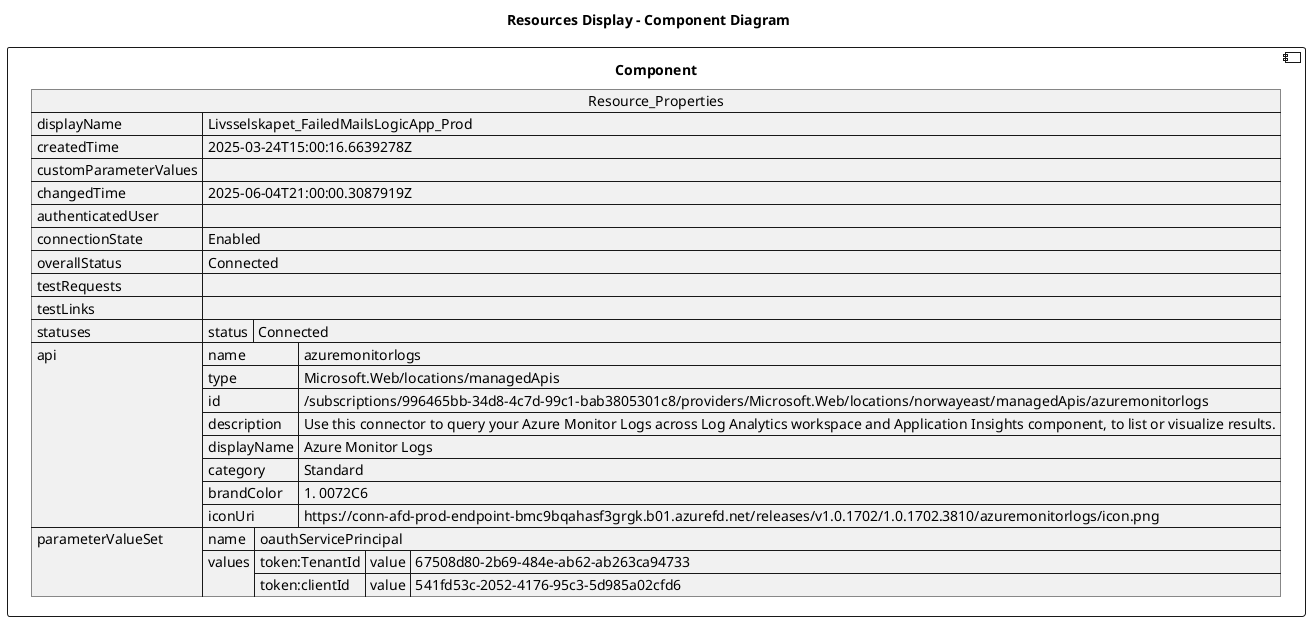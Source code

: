 @startuml

title Resources Display - Component Diagram

component Component {

json  Resource_Properties {
  "displayName": "Livsselskapet_FailedMailsLogicApp_Prod",
  "createdTime": "2025-03-24T15:00:16.6639278Z",
  "customParameterValues": {},
  "changedTime": "2025-06-04T21:00:00.3087919Z",
  "authenticatedUser": {},
  "connectionState": "Enabled",
  "overallStatus": "Connected",
  "testRequests": [],
  "testLinks": [],
  "statuses": [
    {
      "status": "Connected"
    }
  ],
  "api": {
    "name": "azuremonitorlogs",
    "type": "Microsoft.Web/locations/managedApis",
    "id": "/subscriptions/996465bb-34d8-4c7d-99c1-bab3805301c8/providers/Microsoft.Web/locations/norwayeast/managedApis/azuremonitorlogs",
    "description": "Use this connector to query your Azure Monitor Logs across Log Analytics workspace and Application Insights component, to list or visualize results.",
    "displayName": "Azure Monitor Logs",
    "category": "Standard",
    "brandColor": "#0072C6",
    "iconUri": "https://conn-afd-prod-endpoint-bmc9bqahasf3grgk.b01.azurefd.net/releases/v1.0.1702/1.0.1702.3810/azuremonitorlogs/icon.png"
  },
  "parameterValueSet": {
    "name": "oauthServicePrincipal",
    "values": {
      "token:TenantId": {
        "value": "67508d80-2b69-484e-ab62-ab263ca94733"
      },
      "token:clientId": {
        "value": "541fd53c-2052-4176-95c3-5d985a02cfd6"
      }
    }
  }
}
}
@enduml
